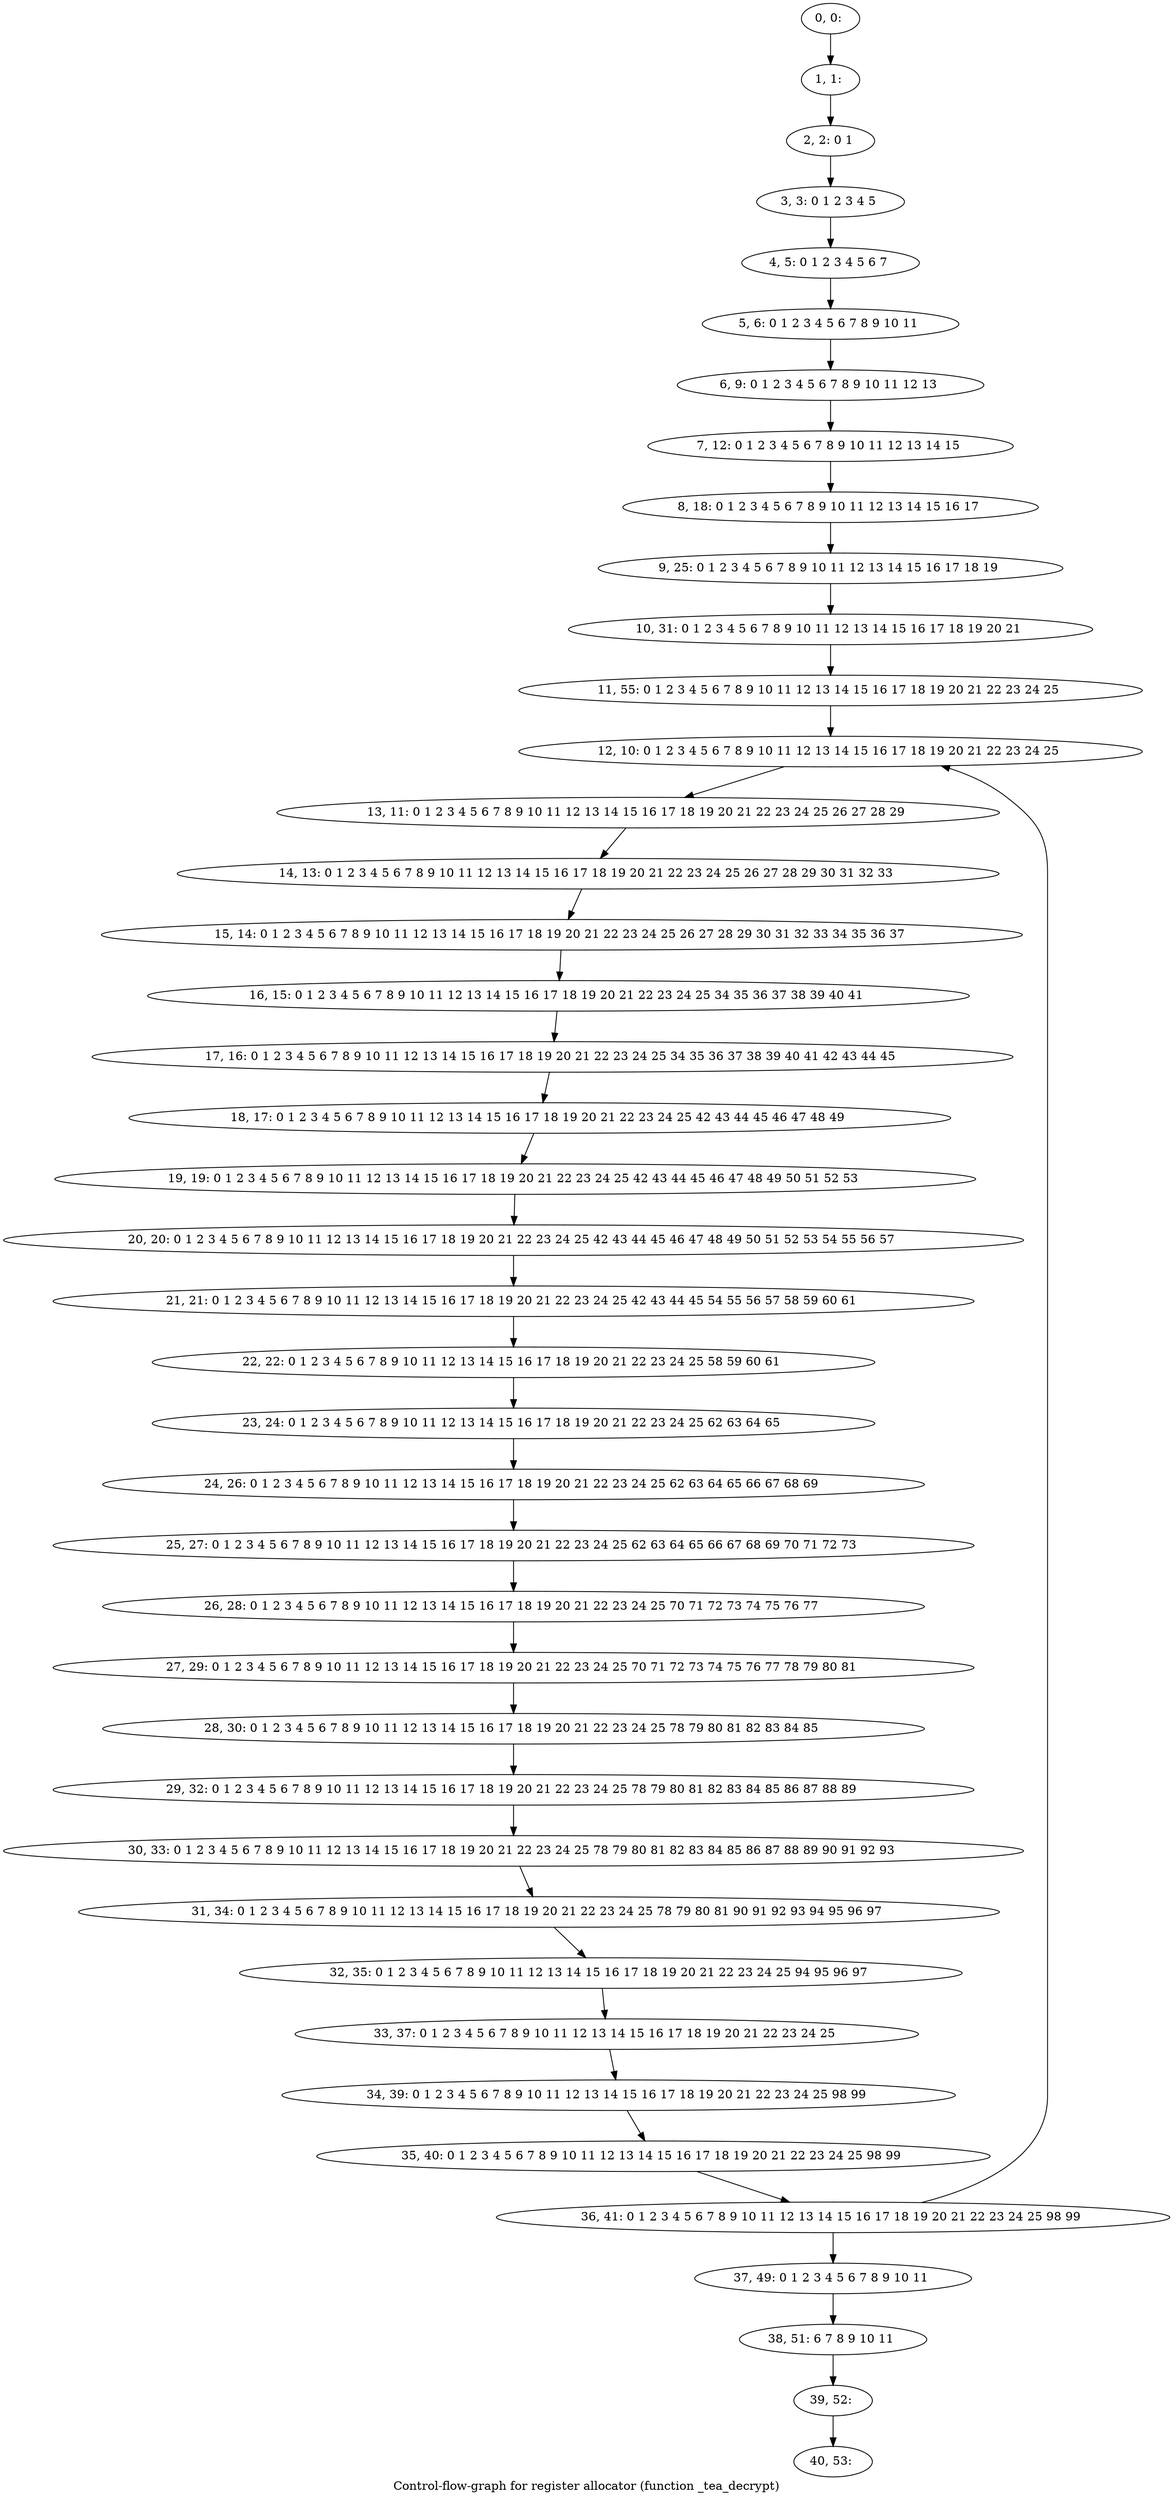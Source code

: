 digraph G {
graph [label="Control-flow-graph for register allocator (function _tea_decrypt)"]
0[label="0, 0: "];
1[label="1, 1: "];
2[label="2, 2: 0 1 "];
3[label="3, 3: 0 1 2 3 4 5 "];
4[label="4, 5: 0 1 2 3 4 5 6 7 "];
5[label="5, 6: 0 1 2 3 4 5 6 7 8 9 10 11 "];
6[label="6, 9: 0 1 2 3 4 5 6 7 8 9 10 11 12 13 "];
7[label="7, 12: 0 1 2 3 4 5 6 7 8 9 10 11 12 13 14 15 "];
8[label="8, 18: 0 1 2 3 4 5 6 7 8 9 10 11 12 13 14 15 16 17 "];
9[label="9, 25: 0 1 2 3 4 5 6 7 8 9 10 11 12 13 14 15 16 17 18 19 "];
10[label="10, 31: 0 1 2 3 4 5 6 7 8 9 10 11 12 13 14 15 16 17 18 19 20 21 "];
11[label="11, 55: 0 1 2 3 4 5 6 7 8 9 10 11 12 13 14 15 16 17 18 19 20 21 22 23 24 25 "];
12[label="12, 10: 0 1 2 3 4 5 6 7 8 9 10 11 12 13 14 15 16 17 18 19 20 21 22 23 24 25 "];
13[label="13, 11: 0 1 2 3 4 5 6 7 8 9 10 11 12 13 14 15 16 17 18 19 20 21 22 23 24 25 26 27 28 29 "];
14[label="14, 13: 0 1 2 3 4 5 6 7 8 9 10 11 12 13 14 15 16 17 18 19 20 21 22 23 24 25 26 27 28 29 30 31 32 33 "];
15[label="15, 14: 0 1 2 3 4 5 6 7 8 9 10 11 12 13 14 15 16 17 18 19 20 21 22 23 24 25 26 27 28 29 30 31 32 33 34 35 36 37 "];
16[label="16, 15: 0 1 2 3 4 5 6 7 8 9 10 11 12 13 14 15 16 17 18 19 20 21 22 23 24 25 34 35 36 37 38 39 40 41 "];
17[label="17, 16: 0 1 2 3 4 5 6 7 8 9 10 11 12 13 14 15 16 17 18 19 20 21 22 23 24 25 34 35 36 37 38 39 40 41 42 43 44 45 "];
18[label="18, 17: 0 1 2 3 4 5 6 7 8 9 10 11 12 13 14 15 16 17 18 19 20 21 22 23 24 25 42 43 44 45 46 47 48 49 "];
19[label="19, 19: 0 1 2 3 4 5 6 7 8 9 10 11 12 13 14 15 16 17 18 19 20 21 22 23 24 25 42 43 44 45 46 47 48 49 50 51 52 53 "];
20[label="20, 20: 0 1 2 3 4 5 6 7 8 9 10 11 12 13 14 15 16 17 18 19 20 21 22 23 24 25 42 43 44 45 46 47 48 49 50 51 52 53 54 55 56 57 "];
21[label="21, 21: 0 1 2 3 4 5 6 7 8 9 10 11 12 13 14 15 16 17 18 19 20 21 22 23 24 25 42 43 44 45 54 55 56 57 58 59 60 61 "];
22[label="22, 22: 0 1 2 3 4 5 6 7 8 9 10 11 12 13 14 15 16 17 18 19 20 21 22 23 24 25 58 59 60 61 "];
23[label="23, 24: 0 1 2 3 4 5 6 7 8 9 10 11 12 13 14 15 16 17 18 19 20 21 22 23 24 25 62 63 64 65 "];
24[label="24, 26: 0 1 2 3 4 5 6 7 8 9 10 11 12 13 14 15 16 17 18 19 20 21 22 23 24 25 62 63 64 65 66 67 68 69 "];
25[label="25, 27: 0 1 2 3 4 5 6 7 8 9 10 11 12 13 14 15 16 17 18 19 20 21 22 23 24 25 62 63 64 65 66 67 68 69 70 71 72 73 "];
26[label="26, 28: 0 1 2 3 4 5 6 7 8 9 10 11 12 13 14 15 16 17 18 19 20 21 22 23 24 25 70 71 72 73 74 75 76 77 "];
27[label="27, 29: 0 1 2 3 4 5 6 7 8 9 10 11 12 13 14 15 16 17 18 19 20 21 22 23 24 25 70 71 72 73 74 75 76 77 78 79 80 81 "];
28[label="28, 30: 0 1 2 3 4 5 6 7 8 9 10 11 12 13 14 15 16 17 18 19 20 21 22 23 24 25 78 79 80 81 82 83 84 85 "];
29[label="29, 32: 0 1 2 3 4 5 6 7 8 9 10 11 12 13 14 15 16 17 18 19 20 21 22 23 24 25 78 79 80 81 82 83 84 85 86 87 88 89 "];
30[label="30, 33: 0 1 2 3 4 5 6 7 8 9 10 11 12 13 14 15 16 17 18 19 20 21 22 23 24 25 78 79 80 81 82 83 84 85 86 87 88 89 90 91 92 93 "];
31[label="31, 34: 0 1 2 3 4 5 6 7 8 9 10 11 12 13 14 15 16 17 18 19 20 21 22 23 24 25 78 79 80 81 90 91 92 93 94 95 96 97 "];
32[label="32, 35: 0 1 2 3 4 5 6 7 8 9 10 11 12 13 14 15 16 17 18 19 20 21 22 23 24 25 94 95 96 97 "];
33[label="33, 37: 0 1 2 3 4 5 6 7 8 9 10 11 12 13 14 15 16 17 18 19 20 21 22 23 24 25 "];
34[label="34, 39: 0 1 2 3 4 5 6 7 8 9 10 11 12 13 14 15 16 17 18 19 20 21 22 23 24 25 98 99 "];
35[label="35, 40: 0 1 2 3 4 5 6 7 8 9 10 11 12 13 14 15 16 17 18 19 20 21 22 23 24 25 98 99 "];
36[label="36, 41: 0 1 2 3 4 5 6 7 8 9 10 11 12 13 14 15 16 17 18 19 20 21 22 23 24 25 98 99 "];
37[label="37, 49: 0 1 2 3 4 5 6 7 8 9 10 11 "];
38[label="38, 51: 6 7 8 9 10 11 "];
39[label="39, 52: "];
40[label="40, 53: "];
0->1 ;
1->2 ;
2->3 ;
3->4 ;
4->5 ;
5->6 ;
6->7 ;
7->8 ;
8->9 ;
9->10 ;
10->11 ;
11->12 ;
12->13 ;
13->14 ;
14->15 ;
15->16 ;
16->17 ;
17->18 ;
18->19 ;
19->20 ;
20->21 ;
21->22 ;
22->23 ;
23->24 ;
24->25 ;
25->26 ;
26->27 ;
27->28 ;
28->29 ;
29->30 ;
30->31 ;
31->32 ;
32->33 ;
33->34 ;
34->35 ;
35->36 ;
36->37 ;
36->12 ;
37->38 ;
38->39 ;
39->40 ;
}
